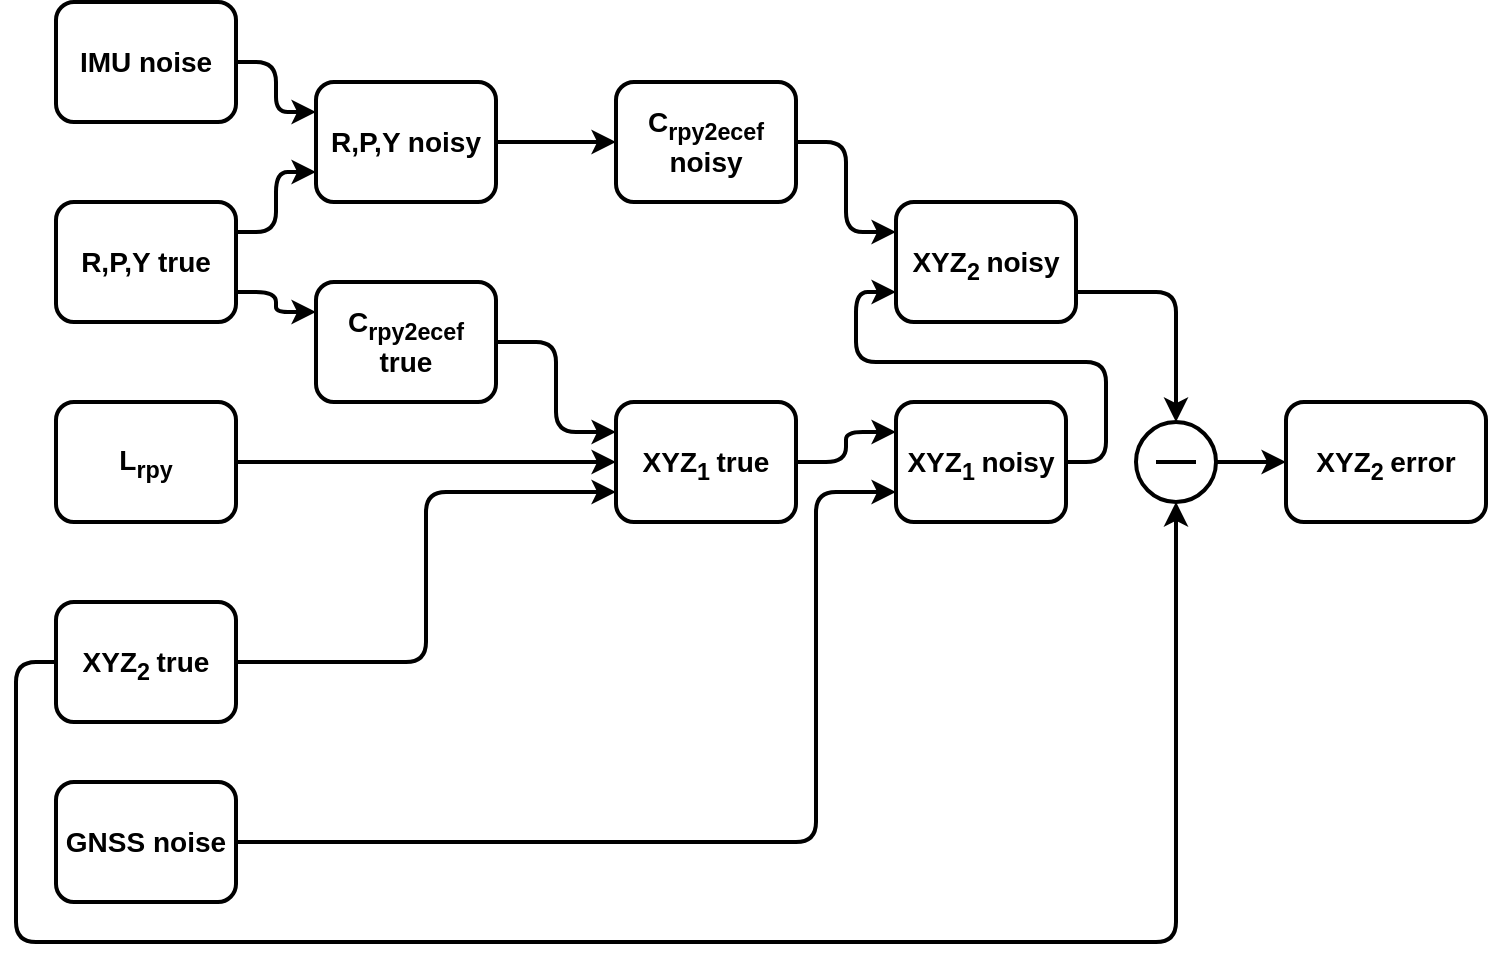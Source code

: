 <mxfile version="12.1.4" type="github" pages="1">
  <diagram id="ZcdY2EEuyIdD03qGrC-a" name="Page-1">
    <mxGraphModel dx="1408" dy="751" grid="1" gridSize="10" guides="1" tooltips="1" connect="1" arrows="1" fold="1" page="1" pageScale="1" pageWidth="1169" pageHeight="827" math="0" shadow="0">
      <root>
        <mxCell id="0"/>
        <mxCell id="1" parent="0"/>
        <mxCell id="8qSo2dQf3pZfvrRG7rXi-25" style="edgeStyle=orthogonalEdgeStyle;rounded=1;orthogonalLoop=1;jettySize=auto;html=1;exitX=1;exitY=0.25;exitDx=0;exitDy=0;entryX=0;entryY=0.75;entryDx=0;entryDy=0;strokeWidth=2;" parent="1" source="8qSo2dQf3pZfvrRG7rXi-1" target="8qSo2dQf3pZfvrRG7rXi-13" edge="1">
          <mxGeometry relative="1" as="geometry"/>
        </mxCell>
        <mxCell id="8qSo2dQf3pZfvrRG7rXi-27" style="edgeStyle=orthogonalEdgeStyle;rounded=1;orthogonalLoop=1;jettySize=auto;html=1;exitX=1;exitY=0.75;exitDx=0;exitDy=0;entryX=0;entryY=0.25;entryDx=0;entryDy=0;strokeWidth=2;" parent="1" source="8qSo2dQf3pZfvrRG7rXi-1" target="8qSo2dQf3pZfvrRG7rXi-7" edge="1">
          <mxGeometry relative="1" as="geometry"/>
        </mxCell>
        <mxCell id="8qSo2dQf3pZfvrRG7rXi-1" value="&lt;b&gt;&lt;font style=&quot;font-size: 14px&quot;&gt;R,P,Y true&lt;/font&gt;&lt;/b&gt;" style="rounded=1;whiteSpace=wrap;html=1;strokeWidth=2;" parent="1" vertex="1">
          <mxGeometry x="40" y="230" width="90" height="60" as="geometry"/>
        </mxCell>
        <mxCell id="8qSo2dQf3pZfvrRG7rXi-24" style="edgeStyle=orthogonalEdgeStyle;rounded=1;orthogonalLoop=1;jettySize=auto;html=1;exitX=1;exitY=0.5;exitDx=0;exitDy=0;entryX=0;entryY=0.25;entryDx=0;entryDy=0;strokeWidth=2;" parent="1" source="8qSo2dQf3pZfvrRG7rXi-2" target="8qSo2dQf3pZfvrRG7rXi-13" edge="1">
          <mxGeometry relative="1" as="geometry"/>
        </mxCell>
        <mxCell id="8qSo2dQf3pZfvrRG7rXi-2" value="&lt;b&gt;&lt;font style=&quot;font-size: 14px&quot;&gt;IMU noise&lt;/font&gt;&lt;/b&gt;" style="rounded=1;whiteSpace=wrap;html=1;strokeWidth=2;" parent="1" vertex="1">
          <mxGeometry x="40" y="130" width="90" height="60" as="geometry"/>
        </mxCell>
        <mxCell id="TvobfOxT00ptOUViVo-_-9" style="edgeStyle=orthogonalEdgeStyle;rounded=1;orthogonalLoop=1;jettySize=auto;html=1;exitX=1;exitY=0.5;exitDx=0;exitDy=0;entryX=0;entryY=0.75;entryDx=0;entryDy=0;strokeWidth=2;" edge="1" parent="1" source="8qSo2dQf3pZfvrRG7rXi-4" target="8qSo2dQf3pZfvrRG7rXi-21">
          <mxGeometry relative="1" as="geometry">
            <Array as="points">
              <mxPoint x="420" y="550"/>
              <mxPoint x="420" y="375"/>
            </Array>
          </mxGeometry>
        </mxCell>
        <mxCell id="8qSo2dQf3pZfvrRG7rXi-4" value="&lt;b&gt;&lt;font style=&quot;font-size: 14px&quot;&gt;GNSS noise&lt;/font&gt;&lt;/b&gt;" style="rounded=1;whiteSpace=wrap;html=1;strokeWidth=2;" parent="1" vertex="1">
          <mxGeometry x="40" y="520" width="90" height="60" as="geometry"/>
        </mxCell>
        <mxCell id="8qSo2dQf3pZfvrRG7rXi-28" style="edgeStyle=orthogonalEdgeStyle;rounded=1;orthogonalLoop=1;jettySize=auto;html=1;exitX=1;exitY=0.5;exitDx=0;exitDy=0;entryX=0;entryY=0.5;entryDx=0;entryDy=0;strokeWidth=2;" parent="1" source="8qSo2dQf3pZfvrRG7rXi-5" target="8qSo2dQf3pZfvrRG7rXi-16" edge="1">
          <mxGeometry relative="1" as="geometry"/>
        </mxCell>
        <mxCell id="8qSo2dQf3pZfvrRG7rXi-5" value="&lt;b&gt;&lt;font style=&quot;font-size: 14px&quot;&gt;&lt;font style=&quot;font-size: 14px&quot;&gt;L&lt;sub&gt;rpy&lt;/sub&gt;&lt;br&gt;&lt;/font&gt;&lt;/font&gt;&lt;/b&gt;" style="rounded=1;whiteSpace=wrap;html=1;strokeWidth=2;" parent="1" vertex="1">
          <mxGeometry x="40" y="330" width="90" height="60" as="geometry"/>
        </mxCell>
        <mxCell id="8qSo2dQf3pZfvrRG7rXi-20" style="edgeStyle=orthogonalEdgeStyle;rounded=1;orthogonalLoop=1;jettySize=auto;html=1;exitX=1;exitY=0.5;exitDx=0;exitDy=0;entryX=0;entryY=0.75;entryDx=0;entryDy=0;strokeWidth=2;" parent="1" source="8qSo2dQf3pZfvrRG7rXi-6" target="8qSo2dQf3pZfvrRG7rXi-16" edge="1">
          <mxGeometry relative="1" as="geometry"/>
        </mxCell>
        <mxCell id="8qSo2dQf3pZfvrRG7rXi-51" style="edgeStyle=orthogonalEdgeStyle;rounded=1;orthogonalLoop=1;jettySize=auto;html=1;exitX=0;exitY=0.5;exitDx=0;exitDy=0;entryX=0.5;entryY=1;entryDx=0;entryDy=0;strokeWidth=2;" parent="1" source="8qSo2dQf3pZfvrRG7rXi-6" target="8qSo2dQf3pZfvrRG7rXi-40" edge="1">
          <mxGeometry relative="1" as="geometry">
            <Array as="points">
              <mxPoint x="20" y="460"/>
              <mxPoint x="20" y="600"/>
              <mxPoint x="600" y="600"/>
            </Array>
          </mxGeometry>
        </mxCell>
        <mxCell id="8qSo2dQf3pZfvrRG7rXi-6" value="&lt;b&gt;&lt;font style=&quot;font-size: 16px&quot;&gt;&lt;span style=&quot;font-size: 14px&quot;&gt;&lt;font style=&quot;font-size: 14px&quot;&gt;XYZ&lt;sub&gt;2 &lt;/sub&gt;true&lt;br&gt;&lt;/font&gt;&lt;/span&gt;&lt;/font&gt;&lt;/b&gt;" style="rounded=1;whiteSpace=wrap;html=1;strokeWidth=2;" parent="1" vertex="1">
          <mxGeometry x="40" y="430" width="90" height="60" as="geometry"/>
        </mxCell>
        <mxCell id="8qSo2dQf3pZfvrRG7rXi-17" style="edgeStyle=orthogonalEdgeStyle;rounded=1;orthogonalLoop=1;jettySize=auto;html=1;exitX=1;exitY=0.5;exitDx=0;exitDy=0;entryX=0;entryY=0.25;entryDx=0;entryDy=0;strokeWidth=2;" parent="1" source="8qSo2dQf3pZfvrRG7rXi-7" target="8qSo2dQf3pZfvrRG7rXi-16" edge="1">
          <mxGeometry relative="1" as="geometry"/>
        </mxCell>
        <mxCell id="8qSo2dQf3pZfvrRG7rXi-7" value="&lt;b&gt;&lt;font style=&quot;font-size: 14px&quot;&gt;C&lt;sub&gt;rpy2ecef&lt;/sub&gt; true&lt;/font&gt;&lt;/b&gt;" style="rounded=1;whiteSpace=wrap;html=1;strokeWidth=2;" parent="1" vertex="1">
          <mxGeometry x="170" y="270" width="90" height="60" as="geometry"/>
        </mxCell>
        <mxCell id="8qSo2dQf3pZfvrRG7rXi-46" style="edgeStyle=orthogonalEdgeStyle;rounded=1;orthogonalLoop=1;jettySize=auto;html=1;exitX=1;exitY=0.5;exitDx=0;exitDy=0;entryX=0;entryY=0.5;entryDx=0;entryDy=0;strokeWidth=2;" parent="1" source="8qSo2dQf3pZfvrRG7rXi-13" target="8qSo2dQf3pZfvrRG7rXi-35" edge="1">
          <mxGeometry relative="1" as="geometry"/>
        </mxCell>
        <mxCell id="8qSo2dQf3pZfvrRG7rXi-13" value="&lt;b&gt;&lt;font style=&quot;font-size: 14px&quot;&gt;R,P,Y noisy&lt;/font&gt;&lt;/b&gt;" style="rounded=1;whiteSpace=wrap;html=1;strokeWidth=2;" parent="1" vertex="1">
          <mxGeometry x="170" y="170" width="90" height="60" as="geometry"/>
        </mxCell>
        <mxCell id="8qSo2dQf3pZfvrRG7rXi-23" style="edgeStyle=orthogonalEdgeStyle;rounded=1;orthogonalLoop=1;jettySize=auto;html=1;exitX=1;exitY=0.5;exitDx=0;exitDy=0;entryX=0;entryY=0.25;entryDx=0;entryDy=0;strokeWidth=2;" parent="1" source="8qSo2dQf3pZfvrRG7rXi-16" target="8qSo2dQf3pZfvrRG7rXi-21" edge="1">
          <mxGeometry relative="1" as="geometry"/>
        </mxCell>
        <mxCell id="8qSo2dQf3pZfvrRG7rXi-16" value="&lt;b&gt;&lt;font style=&quot;font-size: 16px&quot;&gt;&lt;span style=&quot;font-size: 14px&quot;&gt;&lt;font style=&quot;font-size: 14px&quot;&gt;XYZ&lt;sub&gt;1 &lt;/sub&gt;true&lt;br&gt;&lt;/font&gt;&lt;/span&gt;&lt;/font&gt;&lt;/b&gt;" style="rounded=1;whiteSpace=wrap;html=1;strokeWidth=2;" parent="1" vertex="1">
          <mxGeometry x="320" y="330" width="90" height="60" as="geometry"/>
        </mxCell>
        <mxCell id="8qSo2dQf3pZfvrRG7rXi-32" style="edgeStyle=orthogonalEdgeStyle;rounded=1;orthogonalLoop=1;jettySize=auto;html=1;exitX=1;exitY=0.5;exitDx=0;exitDy=0;entryX=0;entryY=0.75;entryDx=0;entryDy=0;strokeWidth=2;" parent="1" source="8qSo2dQf3pZfvrRG7rXi-21" target="8qSo2dQf3pZfvrRG7rXi-31" edge="1">
          <mxGeometry relative="1" as="geometry"/>
        </mxCell>
        <mxCell id="8qSo2dQf3pZfvrRG7rXi-21" value="&lt;b&gt;&lt;font style=&quot;font-size: 16px&quot;&gt;&lt;span style=&quot;font-size: 14px&quot;&gt;&lt;font style=&quot;font-size: 14px&quot;&gt;XYZ&lt;sub&gt;1 &lt;/sub&gt;noisy&lt;br&gt;&lt;/font&gt;&lt;/span&gt;&lt;/font&gt;&lt;/b&gt;" style="rounded=1;whiteSpace=wrap;html=1;strokeWidth=2;" parent="1" vertex="1">
          <mxGeometry x="460" y="330" width="85" height="60" as="geometry"/>
        </mxCell>
        <mxCell id="8qSo2dQf3pZfvrRG7rXi-48" style="edgeStyle=orthogonalEdgeStyle;rounded=1;orthogonalLoop=1;jettySize=auto;html=1;exitX=1;exitY=0.75;exitDx=0;exitDy=0;entryX=0.5;entryY=0;entryDx=0;entryDy=0;strokeWidth=2;" parent="1" source="8qSo2dQf3pZfvrRG7rXi-31" target="8qSo2dQf3pZfvrRG7rXi-40" edge="1">
          <mxGeometry relative="1" as="geometry"/>
        </mxCell>
        <mxCell id="8qSo2dQf3pZfvrRG7rXi-31" value="&lt;b&gt;&lt;font style=&quot;font-size: 16px&quot;&gt;&lt;span style=&quot;font-size: 14px&quot;&gt;&lt;font style=&quot;font-size: 14px&quot;&gt;XYZ&lt;sub&gt;2 &lt;/sub&gt;noisy&lt;br&gt;&lt;/font&gt;&lt;/span&gt;&lt;/font&gt;&lt;/b&gt;" style="rounded=1;whiteSpace=wrap;html=1;strokeWidth=2;" parent="1" vertex="1">
          <mxGeometry x="460" y="230" width="90" height="60" as="geometry"/>
        </mxCell>
        <mxCell id="TvobfOxT00ptOUViVo-_-6" style="edgeStyle=orthogonalEdgeStyle;rounded=1;orthogonalLoop=1;jettySize=auto;html=1;exitX=1;exitY=0.5;exitDx=0;exitDy=0;entryX=0;entryY=0.25;entryDx=0;entryDy=0;strokeWidth=2;" edge="1" parent="1" source="8qSo2dQf3pZfvrRG7rXi-35" target="8qSo2dQf3pZfvrRG7rXi-31">
          <mxGeometry relative="1" as="geometry"/>
        </mxCell>
        <mxCell id="8qSo2dQf3pZfvrRG7rXi-35" value="&lt;b&gt;&lt;font style=&quot;font-size: 14px&quot;&gt;C&lt;sub&gt;rpy2ecef&lt;/sub&gt; noisy&lt;br&gt;&lt;/font&gt;&lt;/b&gt;" style="rounded=1;whiteSpace=wrap;html=1;strokeWidth=2;" parent="1" vertex="1">
          <mxGeometry x="320" y="170" width="90" height="60" as="geometry"/>
        </mxCell>
        <mxCell id="TvobfOxT00ptOUViVo-_-10" style="edgeStyle=orthogonalEdgeStyle;rounded=1;orthogonalLoop=1;jettySize=auto;html=1;exitX=1;exitY=0.5;exitDx=0;exitDy=0;strokeWidth=2;entryX=0;entryY=0.5;entryDx=0;entryDy=0;" edge="1" parent="1" source="8qSo2dQf3pZfvrRG7rXi-40" target="TvobfOxT00ptOUViVo-_-11">
          <mxGeometry relative="1" as="geometry">
            <mxPoint x="650" y="420" as="targetPoint"/>
          </mxGeometry>
        </mxCell>
        <mxCell id="8qSo2dQf3pZfvrRG7rXi-40" value="" style="ellipse;whiteSpace=wrap;html=1;aspect=fixed;strokeWidth=2;" parent="1" vertex="1">
          <mxGeometry x="580" y="340" width="40" height="40" as="geometry"/>
        </mxCell>
        <mxCell id="8qSo2dQf3pZfvrRG7rXi-42" value="" style="endArrow=none;html=1;strokeWidth=2;rounded=0;" parent="1" edge="1">
          <mxGeometry width="50" height="50" relative="1" as="geometry">
            <mxPoint x="590" y="360" as="sourcePoint"/>
            <mxPoint x="610" y="360" as="targetPoint"/>
          </mxGeometry>
        </mxCell>
        <mxCell id="TvobfOxT00ptOUViVo-_-11" value="&lt;b&gt;&lt;font style=&quot;font-size: 16px&quot;&gt;&lt;span style=&quot;font-size: 14px&quot;&gt;&lt;font style=&quot;font-size: 14px&quot;&gt;XYZ&lt;sub&gt;2 &lt;/sub&gt;error&lt;br&gt;&lt;/font&gt;&lt;/span&gt;&lt;/font&gt;&lt;/b&gt;" style="rounded=1;whiteSpace=wrap;html=1;strokeWidth=2;" vertex="1" parent="1">
          <mxGeometry x="655" y="330" width="100" height="60" as="geometry"/>
        </mxCell>
      </root>
    </mxGraphModel>
  </diagram>
</mxfile>
